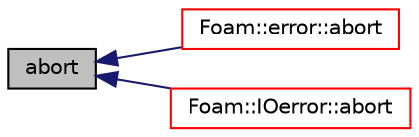 digraph "abort"
{
  bgcolor="transparent";
  edge [fontname="Helvetica",fontsize="10",labelfontname="Helvetica",labelfontsize="10"];
  node [fontname="Helvetica",fontsize="10",shape=record];
  rankdir="LR";
  Node8561 [label="abort",height=0.2,width=0.4,color="black", fillcolor="grey75", style="filled", fontcolor="black"];
  Node8561 -> Node8562 [dir="back",color="midnightblue",fontsize="10",style="solid",fontname="Helvetica"];
  Node8562 [label="Foam::error::abort",height=0.2,width=0.4,color="red",URL="$a27197.html#ac54f53dc342019e8db34f4aa581a5792",tooltip="Abort : used to stop code for fatal errors. "];
  Node8561 -> Node11854 [dir="back",color="midnightblue",fontsize="10",style="solid",fontname="Helvetica"];
  Node11854 [label="Foam::IOerror::abort",height=0.2,width=0.4,color="red",URL="$a27201.html#ac54f53dc342019e8db34f4aa581a5792",tooltip="Abort : used to stop code for fatal errors. "];
}
